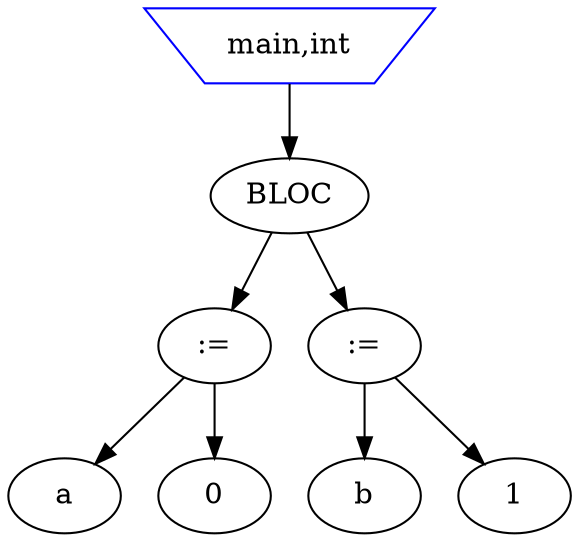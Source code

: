 digraph diagram1 {
//programme
node_1 [label="main,int" shape=invtrapezium color=blue];//fonction
 node_2 [label="BLOC" shape=ellipse];//bloc
node_3 [label=":=" ];//affectation
node_4 [label="a"];//Identificateur
node_5 [label="0" ];//expression3
node_3 -> node_4
node_3 -> node_5
node_2 -> node_3
node_7 [label=":=" ];//affectation
node_8 [label="b"];//Identificateur
node_9 [label="1" ];//expression3
node_7 -> node_8
node_7 -> node_9
node_2 -> node_7
node_1 -> node_2
}
